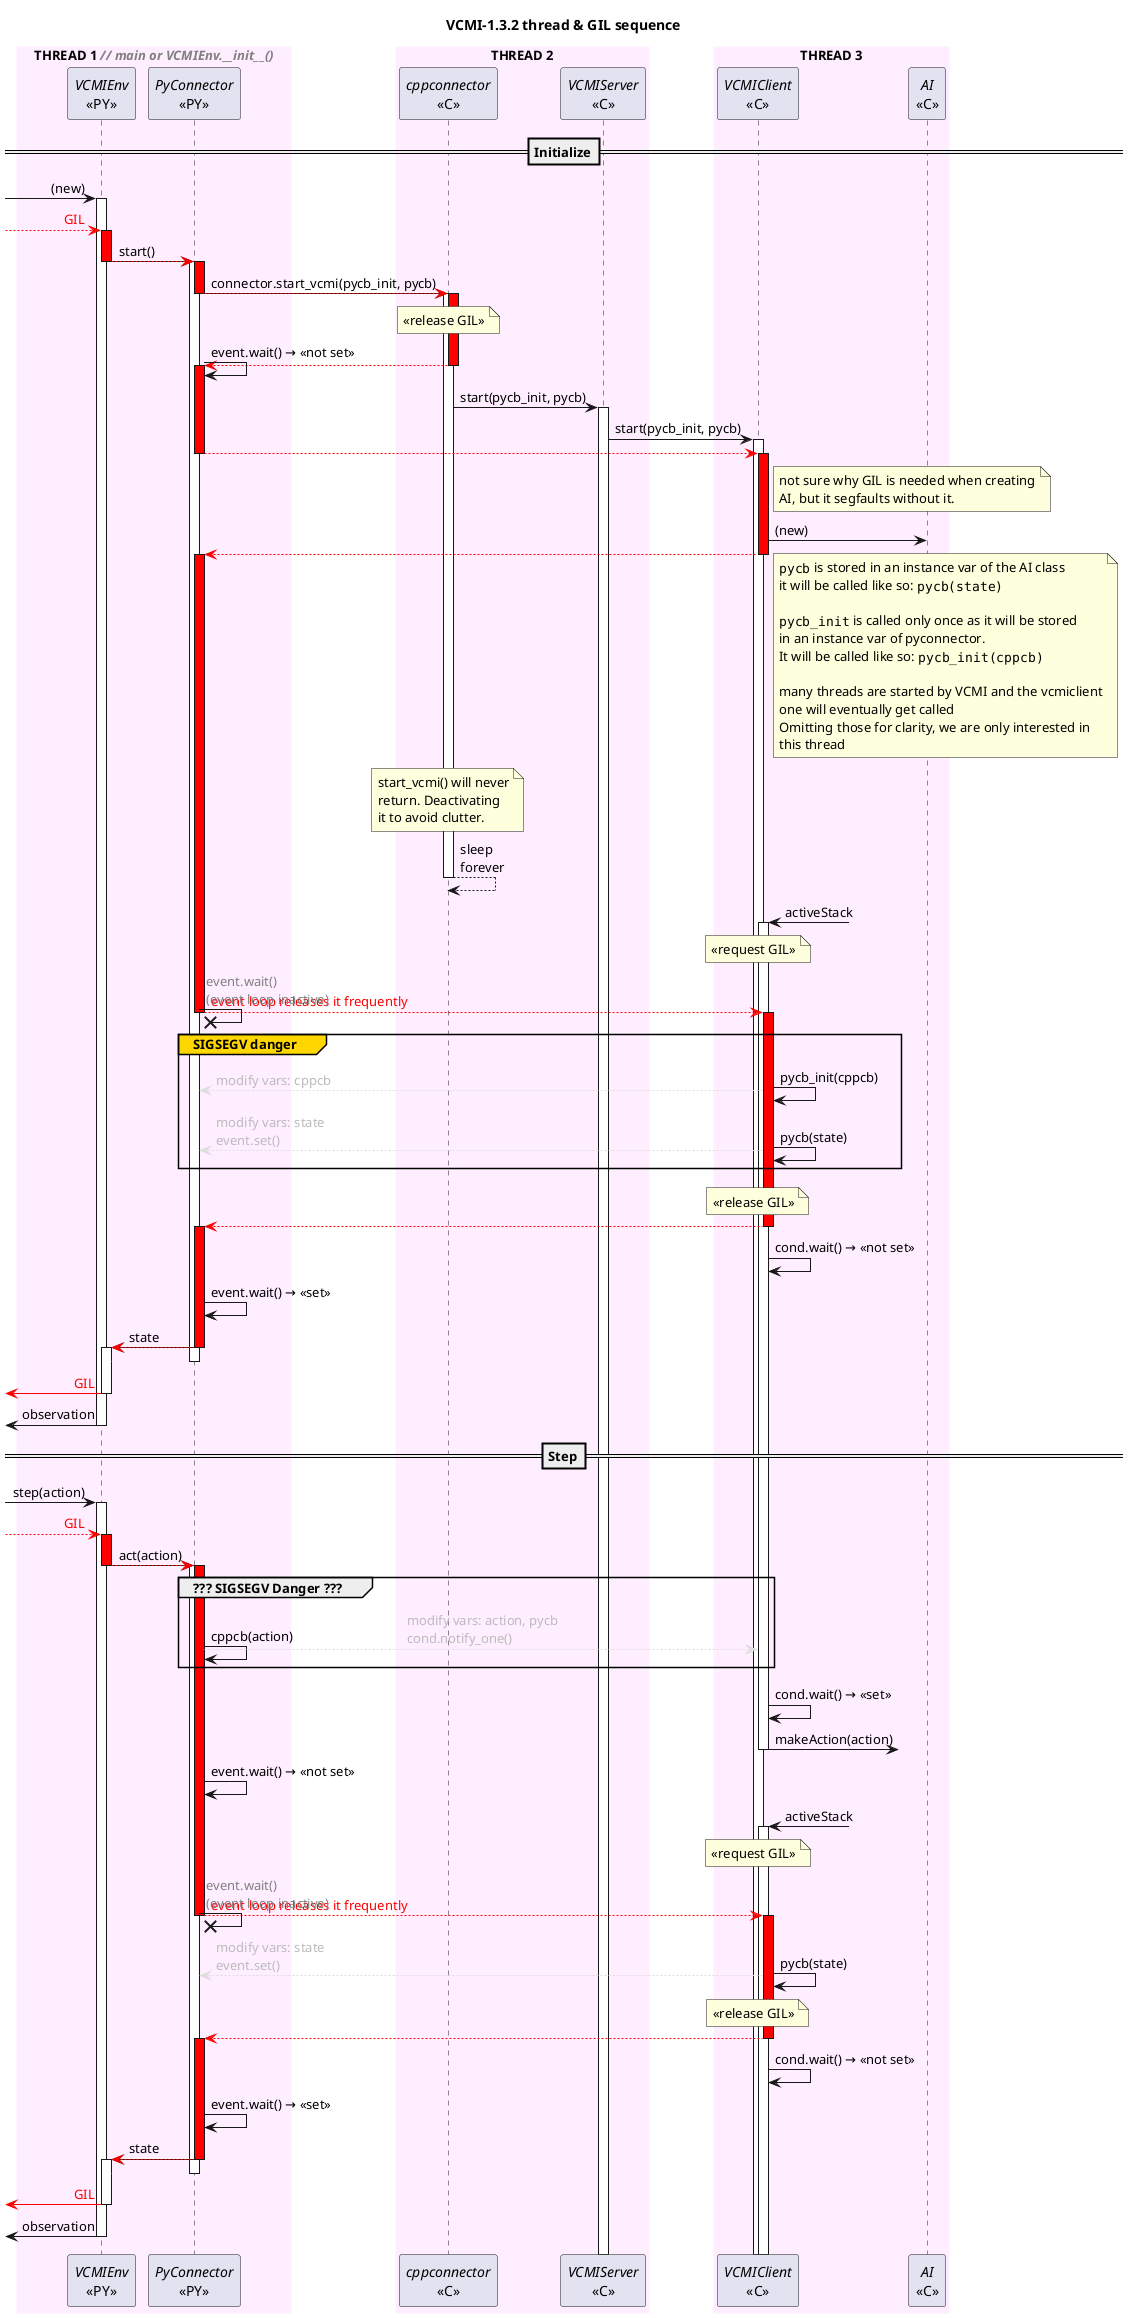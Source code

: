 @startuml "vcmi-1.32-connector-sequence"

title "VCMI-1.3.2 thread & GIL sequence"

!pragma teoz true

skinparam sequenceBoxBorderColor #FFF

!$__GIL_from = "vcmienv"

!procedure $GIL($to)
$__GIL_from --[#red]> $to :
deactivate $__GIL_from
activate $to #red
!$__GIL_from = $to
!endprocedure

!procedure $GIL($to, $txt)
$__GIL_from --[#red]> $to : <color:red>$txt
deactivate $__GIL_from
activate $to #red
!$__GIL_from = $to
!endprocedure

!function $desc($txt)
!return "<font:Arial><color:Gray><i>// "+$txt+"</i></color></font>"
!endfunction

!$nbsp = "<U+00A0>"

' workaround the fact that text alignment can only be
' set globally. Using hspace(n) returns N monospaced
' $nbsp chars
!function $hspace($length)
  !$res = ""
  !$i = $length
  !while $i > 0
    !$res = $res + $nbsp
    !$i = $i - 1
  !endwhile
  !return "<font:monospaced>"+$res+"</font>"
!endfunction

box "THREAD 1 $desc('main or VCMIEnv.~__init__()')" #fef
  participant "//VCMIEnv//\n<<PY>>" as vcmienv
  participant "//PyConnector//\n<<PY>>" as pyconnector
end box

box "THREAD 2" #fef
  participant "//cppconnector//\n<<C>>" as cppconnector
  participant "//VCMIServer//\n<<C>>" as vcmiserver
end box

box "THREAD 3" #fef
  participant "//VCMIClient//\n<<C>>" as vcmiclient
  participant "//AI//\n<<C>>" as ai
end box

==Initialize==

[-> vcmienv : (new)
activate vcmienv

[--[#red]> vcmienv : <color:red>GIL
activate vcmienv #red

vcmienv -> pyconnector : start()
activate pyconnector
&$GIL(pyconnector)

pyconnector -> cppconnector : connector.start_vcmi(pycb_init, pycb)
activate cppconnector
&$GIL(cppconnector)

note over cppconnector : <<release GIL>>
$GIL(pyconnector)
& pyconnector -> pyconnector : event.wait() → <<not set>>

cppconnector -> vcmiserver : start(pycb_init, pycb)
activate vcmiserver

vcmiserver -> vcmiclient : start(pycb_init, pycb)
activate vcmiclient
$GIL(vcmiclient)
note right of vcmiclient
not sure why GIL is needed when creating
AI, but it segfaults without it.
end note
vcmiclient -> ai : (new)
$GIL(pyconnector)

note right
""pycb"" is stored in an instance var of the AI class
it will be called like so: ""pycb(state)""

""pycb_init"" is called only once as it will be stored
in an instance var of pyconnector.
It will be called like so: ""pycb_init(cppcb)""

many threads are started by VCMI and the vcmiclient
one will eventually get called
Omitting those for clarity, we are only interested in
this thread
end note

note over cppconnector: start_vcmi() will never\nreturn. Deactivating\nit to avoid clutter.
cppconnector --> cppconnector : sleep\nforever
deactivate cppconnector

vcmiclient <-? : activeStack
activate vcmiclient
note over vcmiclient : <<request GIL>>
$GIL(vcmiclient, "event loop releases it frequently")
& pyconnector -X pyconnector : <color:gray>event.wait()\n<color:gray>(event loop inactive)

group#gold SIGSEGV danger
  vcmiclient -> vcmiclient : pycb_init(cppcb)
  &vcmiclient --[#ddd]> pyconnector : <color:#bbb>modify vars: cppcb
  vcmiclient -> vcmiclient : pycb(state)
  &vcmiclient --[#ddd]> pyconnector : <color:#bbb>modify vars: state\n<color:#bbb>event.set()</color>
end

note over vcmiclient : <<release GIL>>
$GIL(pyconnector)

vcmiclient -> vcmiclient : cond.wait() → <<not set>>

pyconnector -> pyconnector : event.wait() → <<set>>
pyconnector -> vcmienv : state
&$GIL(vcmienv)

' glitch in plantuml won't deactivate pyconnector unless
' there's one more call here => do an "invisible" call
pyconnector -[#fef]> vcmienv :
deactivate pyconnector

[<[#red]- vcmienv : <color:red>GIL
deactivate vcmienv

[<- vcmienv : observation
deactivate vcmienv

==Step==
[-> vcmienv : step(action)
activate vcmienv

[--[#red]> vcmienv : <color:red>GIL
activate vcmienv #red

vcmienv -> pyconnector : act(action)
activate pyconnector
&$GIL(pyconnector)

group ??? SIGSEGV Danger ???
  pyconnector -> pyconnector : cppcb(action)
  &pyconnector --[#ddd]> vcmiclient : $hspace(25)<color:#bbb>modify vars: action, pycb\n$hspace(25)<color:#bbb>cond.notify_one()</color>
end

vcmiclient -> vcmiclient : cond.wait() → <<set>>
vcmiclient ->? : makeAction(action)
deactivate vcmiclient

pyconnector -> pyconnector : event.wait() → <<not set>>

vcmiclient <-? : activeStack
activate vcmiclient
note over vcmiclient : <<request GIL>>
$GIL(vcmiclient, "event loop releases it frequently")
& pyconnector -X pyconnector : <color:gray>event.wait()\n<color:gray>(event loop inactive)
vcmiclient -> vcmiclient : pycb(state)
&vcmiclient --[#ddd]> pyconnector : <color:#bbb>modify vars: state\n<color:#bbb>event.set()</color>

note over vcmiclient : <<release GIL>>
$GIL(pyconnector)

vcmiclient -> vcmiclient : cond.wait() → <<not set>>

pyconnector -> pyconnector : event.wait() → <<set>>
pyconnector -> vcmienv : state
&$GIL(vcmienv)

' glitch in plantuml won't deactivate pyconnector unless
' there's one more call here => do an "invisible" call
pyconnector -[#fef]> vcmienv :
deactivate pyconnector

[<[#red]- vcmienv : <color:red>GIL
deactivate vcmienv

[<- vcmienv : observation
deactivate vcmienv

@enduml
